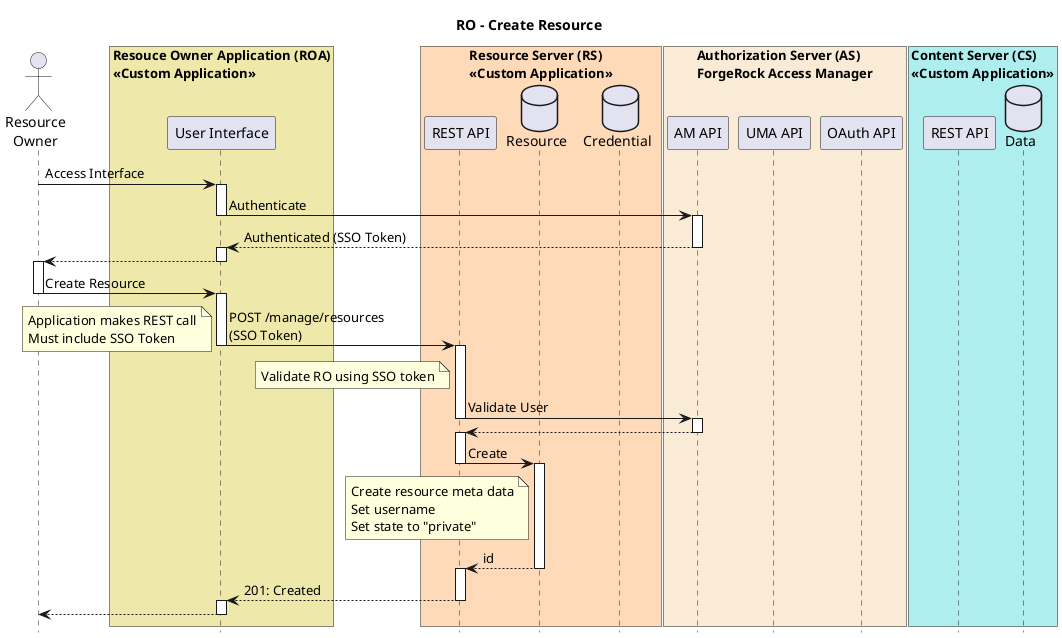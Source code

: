 @startuml
title RO - Create Resource
hide footbox


actor "Resource\nOwner" as RO

box "Resouce Owner Application (ROA)\n<<Custom Application>>" #palegoldenrod
participant "User Interface" as ROAUI
end box

box "Resource Server (RS)\n<<Custom Application>>" #peachpuff
participant "REST API" as RSREST
database "Resource" as RSRESOURCE
database "Credential" as RSCRED
end box

box "Authorization Server (AS)\nForgeRock Access Manager" #antiquewhite
participant "AM API" as AMREST
participant "UMA API" as UMAREST
participant "OAuth API" as OAUTHREST
end box


box "Content Server (CS)\n<<Custom Application>>" #paleturquoise
participant "REST API" as CSREST
database "Data" as CSDATA
end box

RO->ROAUI: Access Interface 

activate ROAUI

ROAUI->AMREST: Authenticate

deactivate ROAUI

activate AMREST

AMREST-->ROAUI: Authenticated (SSO Token)

deactivate AMREST

activate ROAUI

ROAUI-->RO

deactivate ROAUI

activate RO

RO->ROAUI: Create Resource

deactivate RO

activate ROAUI

ROAUI->RSREST: POST /manage/resources\n(SSO Token)

note left: Application makes REST call\nMust include SSO Token

deactivate ROAUI

activate RSREST

note left of RSREST
Validate RO using SSO token
end note

RSREST->AMREST: Validate User

deactivate RSREST

activate AMREST

AMREST-->RSREST

deactivate AMREST

activate RSREST

RSREST->RSRESOURCE: Create

note left of RSRESOURCE
Create resource meta data
Set username
Set state to "private"
end note

deactivate RSREST

activate RSRESOURCE

RSRESOURCE-->RSREST: id

deactivate RSRESOURCE

activate RSREST

RSREST-->ROAUI: 201: Created

deactivate RSREST


activate ROAUI

ROAUI-->RO

deactivate ROAUI

@enduml
